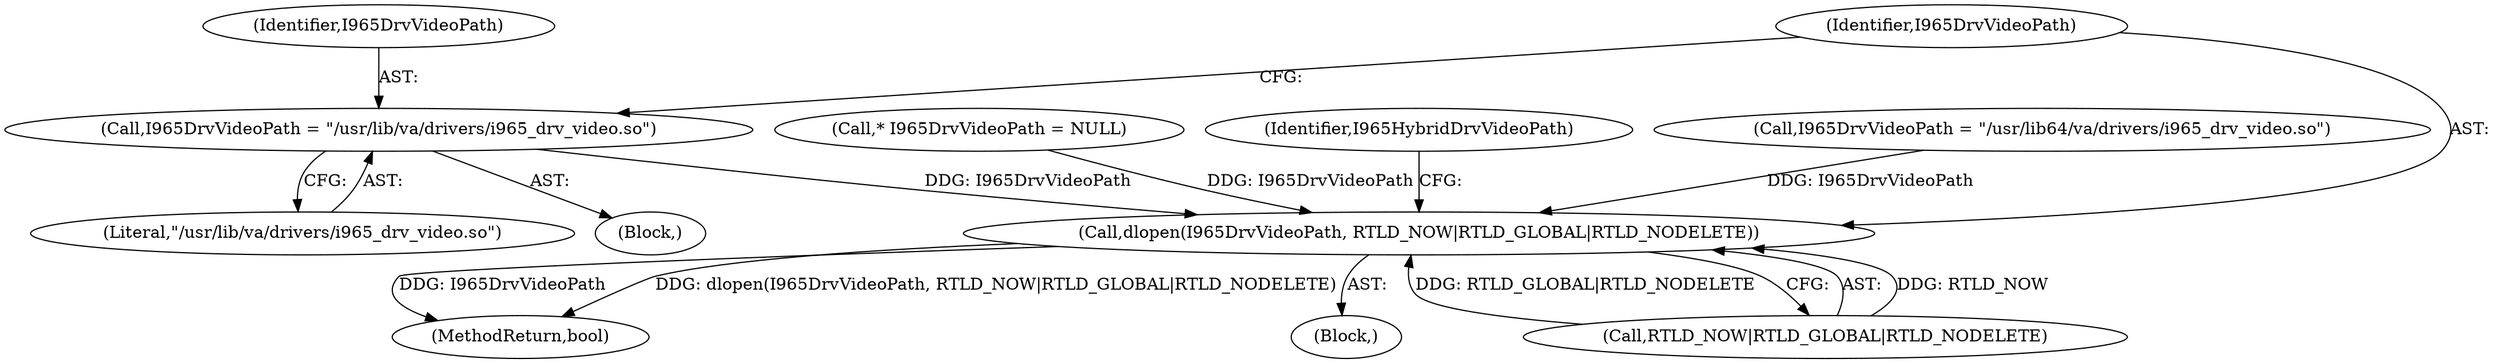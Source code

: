 digraph "0_Chrome_27c68f543e5eba779902447445dfb05ec3f5bf75_9@pointer" {
"1000146" [label="(Call,I965DrvVideoPath = \"/usr/lib/va/drivers/i965_drv_video.so\")"];
"1000149" [label="(Call,dlopen(I965DrvVideoPath, RTLD_NOW|RTLD_GLOBAL|RTLD_NODELETE))"];
"1000147" [label="(Identifier,I965DrvVideoPath)"];
"1000136" [label="(Call,I965DrvVideoPath = \"/usr/lib64/va/drivers/i965_drv_video.so\")"];
"1000181" [label="(MethodReturn,bool)"];
"1000150" [label="(Identifier,I965DrvVideoPath)"];
"1000148" [label="(Literal,\"/usr/lib/va/drivers/i965_drv_video.so\")"];
"1000149" [label="(Call,dlopen(I965DrvVideoPath, RTLD_NOW|RTLD_GLOBAL|RTLD_NODELETE))"];
"1000124" [label="(Block,)"];
"1000146" [label="(Call,I965DrvVideoPath = \"/usr/lib/va/drivers/i965_drv_video.so\")"];
"1000126" [label="(Call,* I965DrvVideoPath = NULL)"];
"1000145" [label="(Block,)"];
"1000151" [label="(Call,RTLD_NOW|RTLD_GLOBAL|RTLD_NODELETE)"];
"1000157" [label="(Identifier,I965HybridDrvVideoPath)"];
"1000146" -> "1000145"  [label="AST: "];
"1000146" -> "1000148"  [label="CFG: "];
"1000147" -> "1000146"  [label="AST: "];
"1000148" -> "1000146"  [label="AST: "];
"1000150" -> "1000146"  [label="CFG: "];
"1000146" -> "1000149"  [label="DDG: I965DrvVideoPath"];
"1000149" -> "1000124"  [label="AST: "];
"1000149" -> "1000151"  [label="CFG: "];
"1000150" -> "1000149"  [label="AST: "];
"1000151" -> "1000149"  [label="AST: "];
"1000157" -> "1000149"  [label="CFG: "];
"1000149" -> "1000181"  [label="DDG: dlopen(I965DrvVideoPath, RTLD_NOW|RTLD_GLOBAL|RTLD_NODELETE)"];
"1000149" -> "1000181"  [label="DDG: I965DrvVideoPath"];
"1000126" -> "1000149"  [label="DDG: I965DrvVideoPath"];
"1000136" -> "1000149"  [label="DDG: I965DrvVideoPath"];
"1000151" -> "1000149"  [label="DDG: RTLD_NOW"];
"1000151" -> "1000149"  [label="DDG: RTLD_GLOBAL|RTLD_NODELETE"];
}
